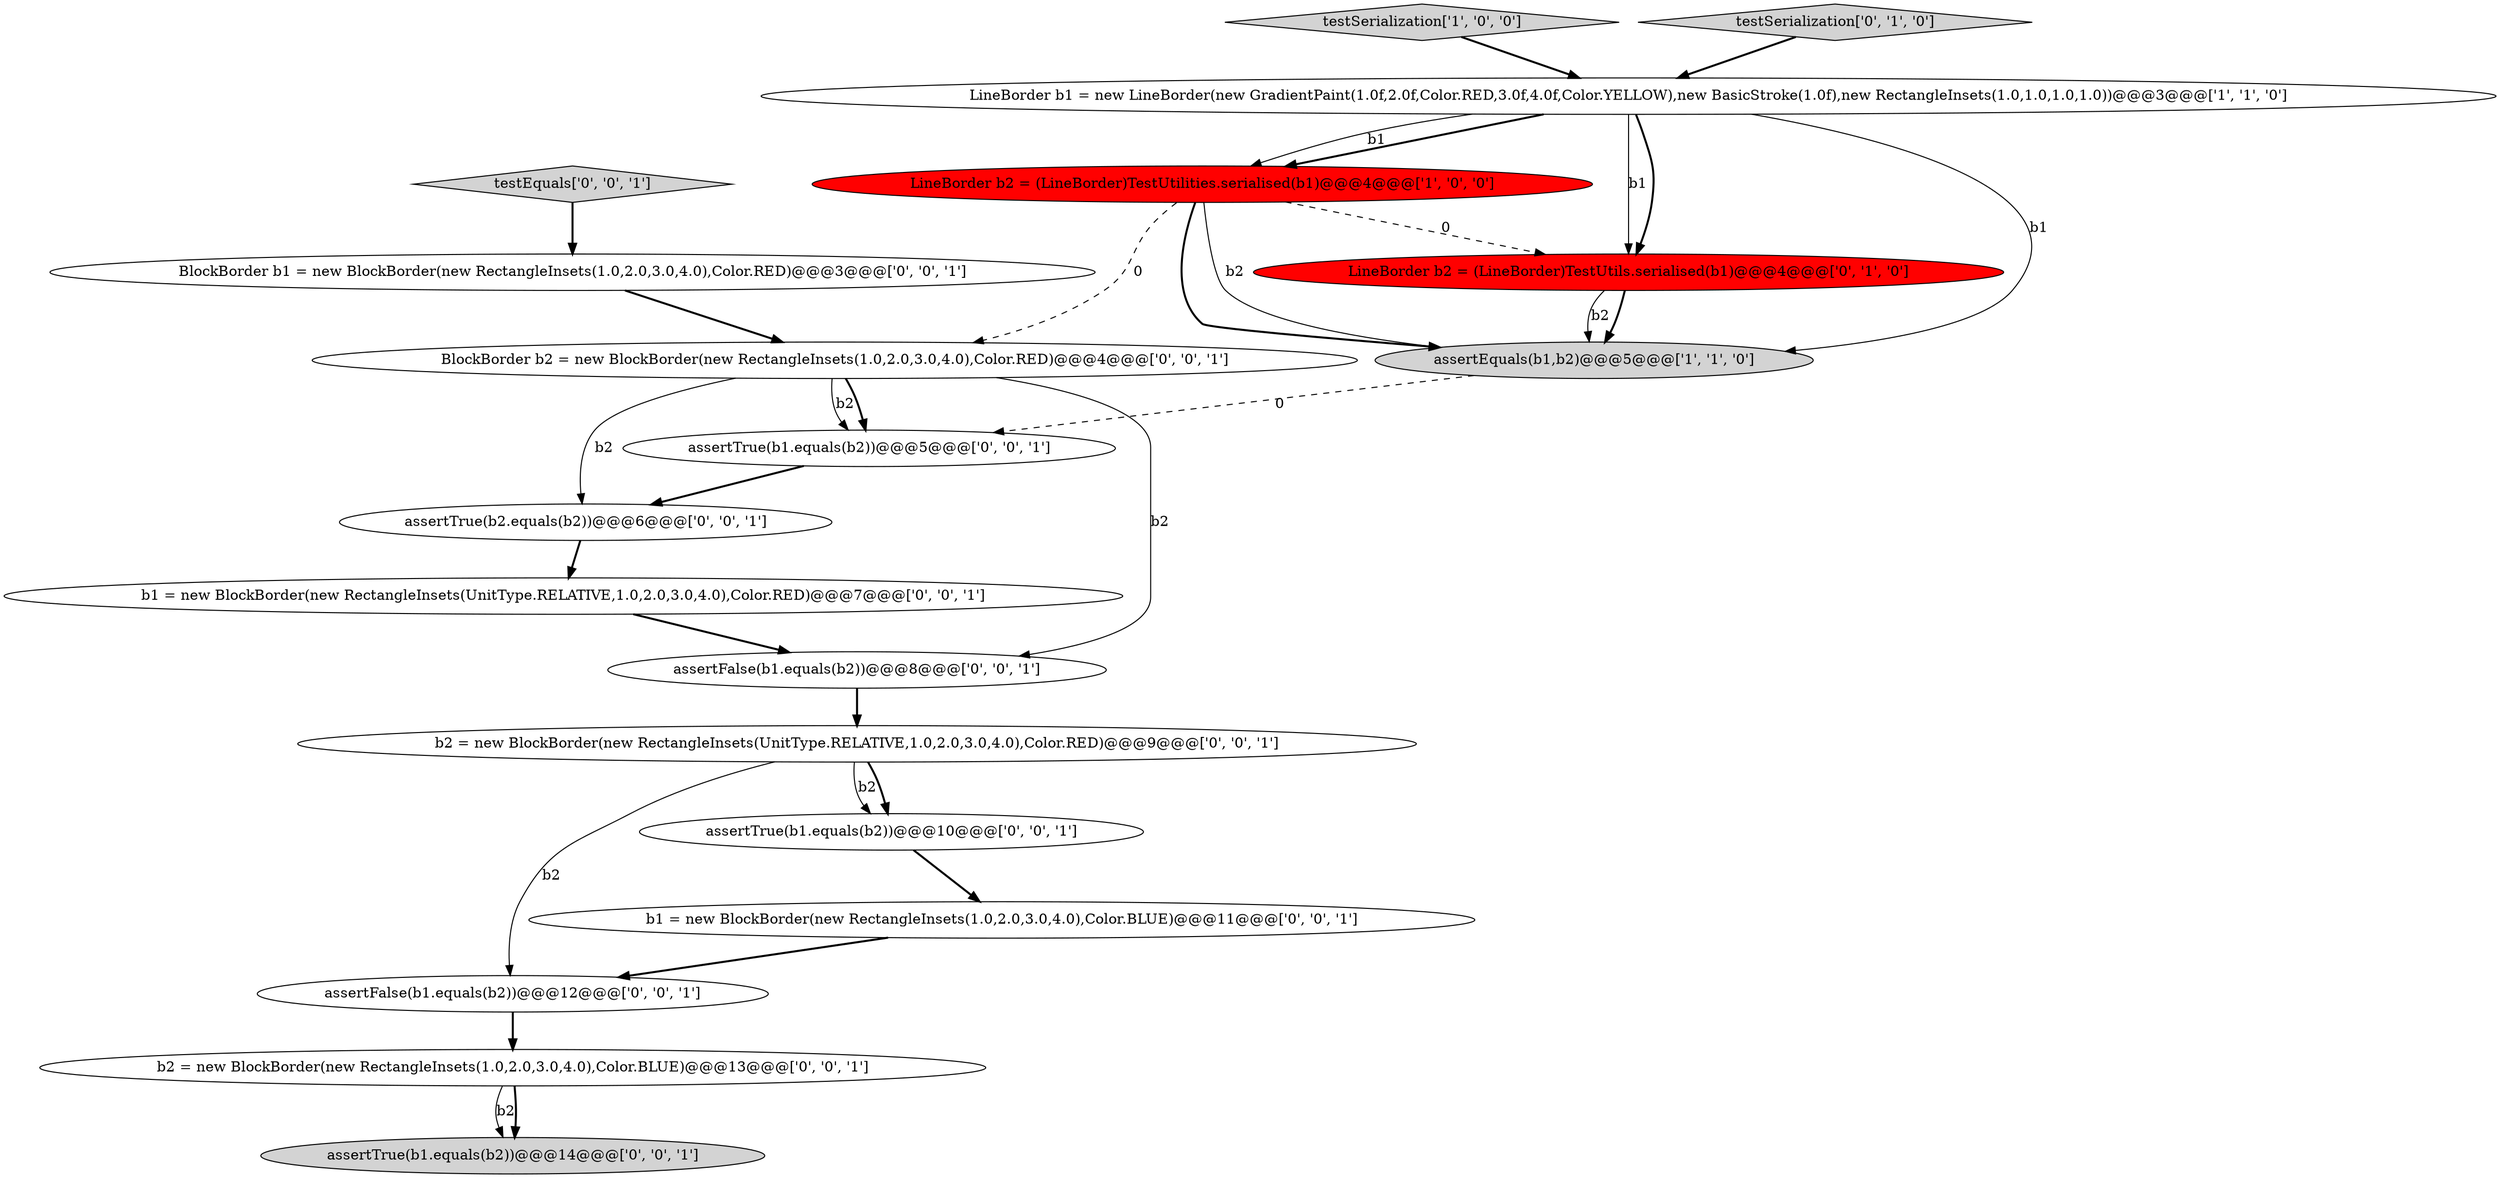 digraph {
1 [style = filled, label = "testSerialization['1', '0', '0']", fillcolor = lightgray, shape = diamond image = "AAA0AAABBB1BBB"];
2 [style = filled, label = "LineBorder b1 = new LineBorder(new GradientPaint(1.0f,2.0f,Color.RED,3.0f,4.0f,Color.YELLOW),new BasicStroke(1.0f),new RectangleInsets(1.0,1.0,1.0,1.0))@@@3@@@['1', '1', '0']", fillcolor = white, shape = ellipse image = "AAA0AAABBB1BBB"];
14 [style = filled, label = "BlockBorder b1 = new BlockBorder(new RectangleInsets(1.0,2.0,3.0,4.0),Color.RED)@@@3@@@['0', '0', '1']", fillcolor = white, shape = ellipse image = "AAA0AAABBB3BBB"];
3 [style = filled, label = "assertEquals(b1,b2)@@@5@@@['1', '1', '0']", fillcolor = lightgray, shape = ellipse image = "AAA0AAABBB1BBB"];
10 [style = filled, label = "b2 = new BlockBorder(new RectangleInsets(1.0,2.0,3.0,4.0),Color.BLUE)@@@13@@@['0', '0', '1']", fillcolor = white, shape = ellipse image = "AAA0AAABBB3BBB"];
16 [style = filled, label = "assertFalse(b1.equals(b2))@@@12@@@['0', '0', '1']", fillcolor = white, shape = ellipse image = "AAA0AAABBB3BBB"];
17 [style = filled, label = "b2 = new BlockBorder(new RectangleInsets(UnitType.RELATIVE,1.0,2.0,3.0,4.0),Color.RED)@@@9@@@['0', '0', '1']", fillcolor = white, shape = ellipse image = "AAA0AAABBB3BBB"];
0 [style = filled, label = "LineBorder b2 = (LineBorder)TestUtilities.serialised(b1)@@@4@@@['1', '0', '0']", fillcolor = red, shape = ellipse image = "AAA1AAABBB1BBB"];
8 [style = filled, label = "BlockBorder b2 = new BlockBorder(new RectangleInsets(1.0,2.0,3.0,4.0),Color.RED)@@@4@@@['0', '0', '1']", fillcolor = white, shape = ellipse image = "AAA0AAABBB3BBB"];
13 [style = filled, label = "b1 = new BlockBorder(new RectangleInsets(UnitType.RELATIVE,1.0,2.0,3.0,4.0),Color.RED)@@@7@@@['0', '0', '1']", fillcolor = white, shape = ellipse image = "AAA0AAABBB3BBB"];
4 [style = filled, label = "LineBorder b2 = (LineBorder)TestUtils.serialised(b1)@@@4@@@['0', '1', '0']", fillcolor = red, shape = ellipse image = "AAA1AAABBB2BBB"];
5 [style = filled, label = "testSerialization['0', '1', '0']", fillcolor = lightgray, shape = diamond image = "AAA0AAABBB2BBB"];
9 [style = filled, label = "assertTrue(b2.equals(b2))@@@6@@@['0', '0', '1']", fillcolor = white, shape = ellipse image = "AAA0AAABBB3BBB"];
12 [style = filled, label = "b1 = new BlockBorder(new RectangleInsets(1.0,2.0,3.0,4.0),Color.BLUE)@@@11@@@['0', '0', '1']", fillcolor = white, shape = ellipse image = "AAA0AAABBB3BBB"];
15 [style = filled, label = "assertFalse(b1.equals(b2))@@@8@@@['0', '0', '1']", fillcolor = white, shape = ellipse image = "AAA0AAABBB3BBB"];
18 [style = filled, label = "assertTrue(b1.equals(b2))@@@10@@@['0', '0', '1']", fillcolor = white, shape = ellipse image = "AAA0AAABBB3BBB"];
7 [style = filled, label = "testEquals['0', '0', '1']", fillcolor = lightgray, shape = diamond image = "AAA0AAABBB3BBB"];
11 [style = filled, label = "assertTrue(b1.equals(b2))@@@14@@@['0', '0', '1']", fillcolor = lightgray, shape = ellipse image = "AAA0AAABBB3BBB"];
6 [style = filled, label = "assertTrue(b1.equals(b2))@@@5@@@['0', '0', '1']", fillcolor = white, shape = ellipse image = "AAA0AAABBB3BBB"];
0->3 [style = bold, label=""];
4->3 [style = bold, label=""];
4->3 [style = solid, label="b2"];
8->6 [style = solid, label="b2"];
3->6 [style = dashed, label="0"];
10->11 [style = solid, label="b2"];
8->9 [style = solid, label="b2"];
16->10 [style = bold, label=""];
2->3 [style = solid, label="b1"];
18->12 [style = bold, label=""];
8->6 [style = bold, label=""];
0->4 [style = dashed, label="0"];
12->16 [style = bold, label=""];
2->4 [style = bold, label=""];
2->4 [style = solid, label="b1"];
7->14 [style = bold, label=""];
5->2 [style = bold, label=""];
15->17 [style = bold, label=""];
2->0 [style = bold, label=""];
8->15 [style = solid, label="b2"];
2->0 [style = solid, label="b1"];
17->18 [style = solid, label="b2"];
17->16 [style = solid, label="b2"];
0->8 [style = dashed, label="0"];
0->3 [style = solid, label="b2"];
1->2 [style = bold, label=""];
14->8 [style = bold, label=""];
13->15 [style = bold, label=""];
6->9 [style = bold, label=""];
17->18 [style = bold, label=""];
9->13 [style = bold, label=""];
10->11 [style = bold, label=""];
}
